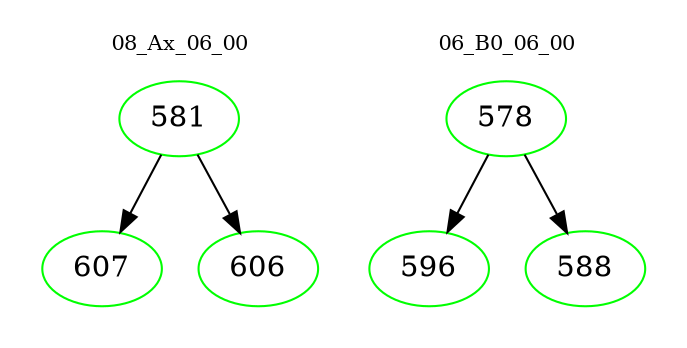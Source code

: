 digraph{
subgraph cluster_0 {
color = white
label = "08_Ax_06_00";
fontsize=10;
T0_581 [label="581", color="green"]
T0_581 -> T0_607 [color="black"]
T0_607 [label="607", color="green"]
T0_581 -> T0_606 [color="black"]
T0_606 [label="606", color="green"]
}
subgraph cluster_1 {
color = white
label = "06_B0_06_00";
fontsize=10;
T1_578 [label="578", color="green"]
T1_578 -> T1_596 [color="black"]
T1_596 [label="596", color="green"]
T1_578 -> T1_588 [color="black"]
T1_588 [label="588", color="green"]
}
}
